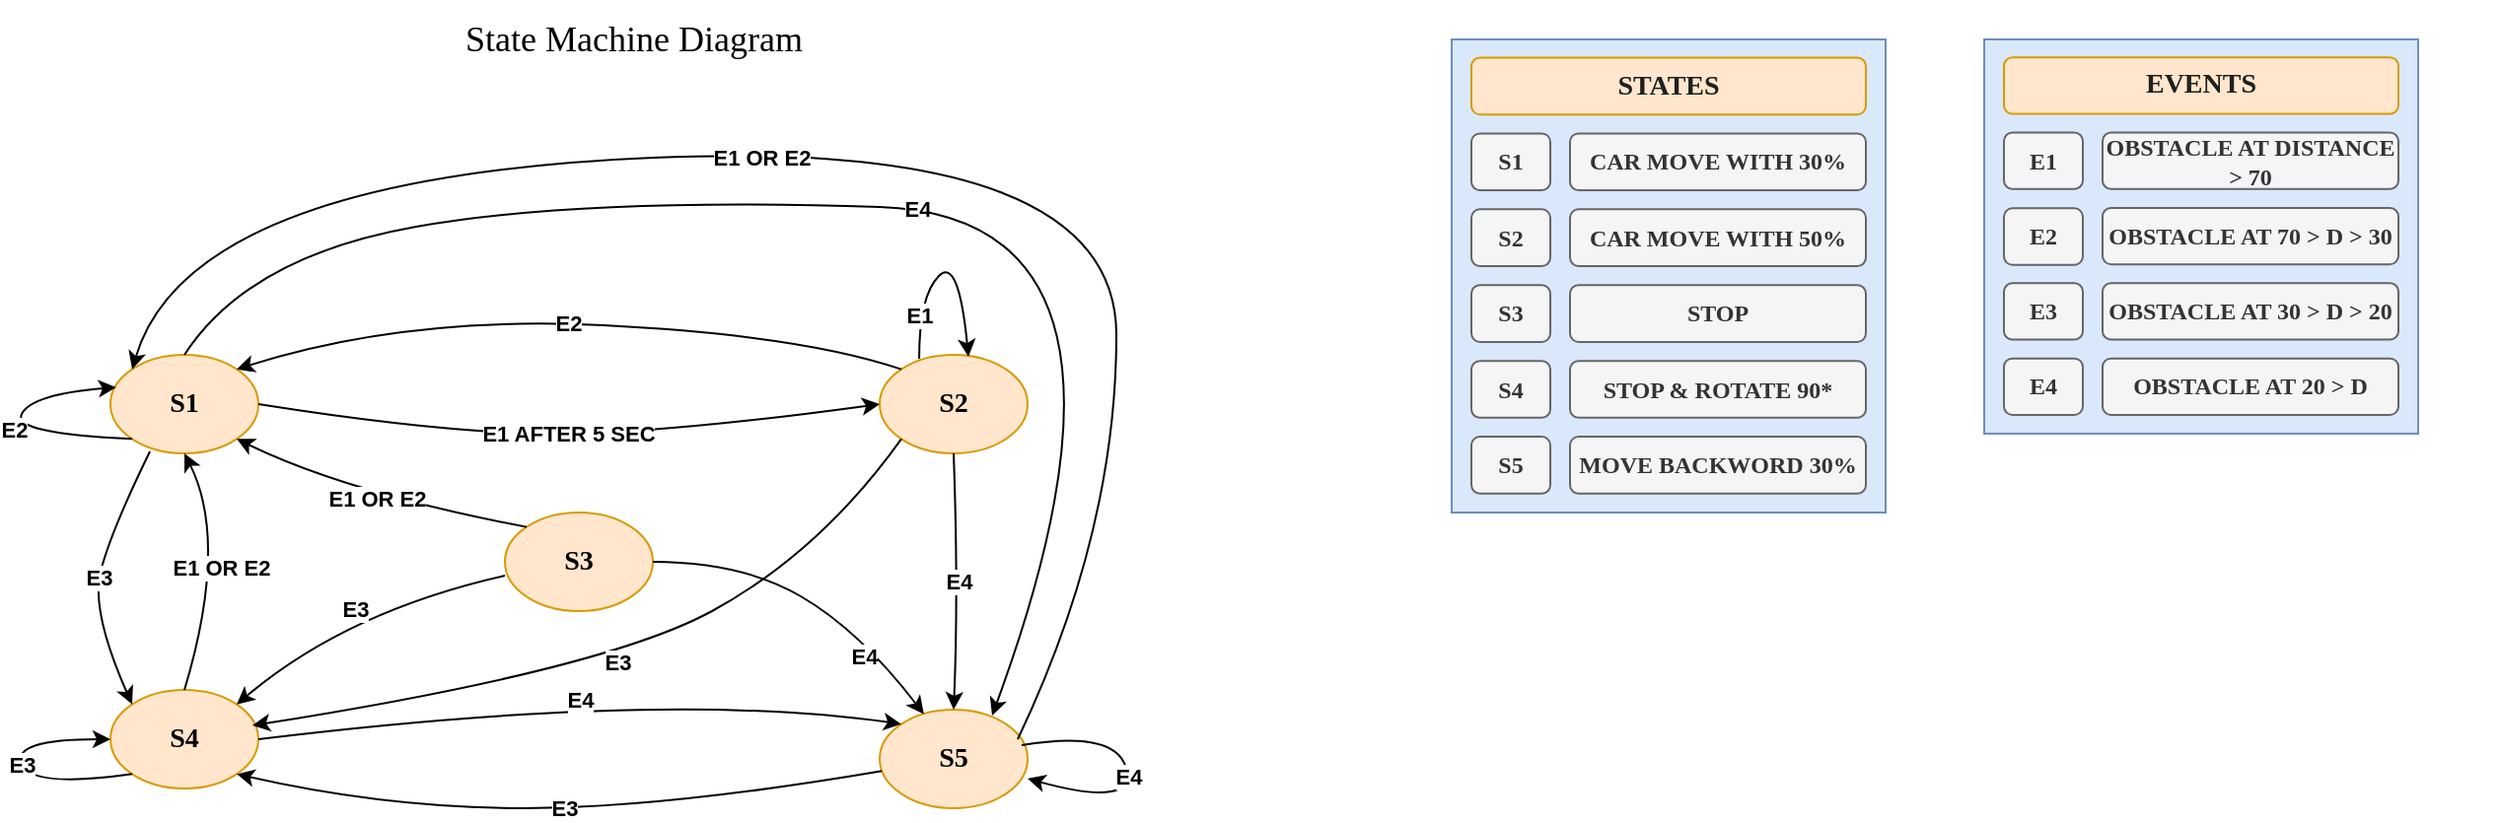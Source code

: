 <mxfile version="21.2.8" type="device">
  <diagram name="Page-1" id="42789a77-a242-8287-6e28-9cd8cfd52e62">
    <mxGraphModel dx="1219" dy="772" grid="1" gridSize="10" guides="1" tooltips="1" connect="1" arrows="1" fold="1" page="1" pageScale="1" pageWidth="1100" pageHeight="850" background="none" math="0" shadow="0">
      <root>
        <mxCell id="0" />
        <mxCell id="1" parent="0" />
        <mxCell id="1ea317790d2ca983-8" value="&lt;font style=&quot;font-size: 14px;&quot; face=&quot;Calibri&quot;&gt;&lt;b&gt;S3&lt;/b&gt;&lt;/font&gt;" style="ellipse;whiteSpace=wrap;html=1;rounded=0;shadow=0;comic=0;labelBackgroundColor=none;strokeWidth=1;fontFamily=Verdana;fontSize=12;align=center;fillColor=#ffe6cc;strokeColor=#d79b00;" parent="1" vertex="1">
          <mxGeometry x="460" y="360" width="75" height="50" as="geometry" />
        </mxCell>
        <mxCell id="SS5bU4MkyFG-sna4vpcN-3" value="&lt;font style=&quot;font-size: 14px;&quot; face=&quot;Calibri&quot;&gt;&lt;b&gt;S1&lt;/b&gt;&lt;/font&gt;" style="ellipse;whiteSpace=wrap;html=1;rounded=0;shadow=0;comic=0;labelBackgroundColor=none;strokeWidth=1;fontFamily=Verdana;fontSize=12;align=center;fillColor=#ffe6cc;strokeColor=#d79b00;" parent="1" vertex="1">
          <mxGeometry x="260" y="280" width="75" height="50" as="geometry" />
        </mxCell>
        <mxCell id="SS5bU4MkyFG-sna4vpcN-4" value="&lt;font style=&quot;font-size: 14px;&quot; face=&quot;Calibri&quot;&gt;&lt;b&gt;S2&lt;/b&gt;&lt;/font&gt;" style="ellipse;whiteSpace=wrap;html=1;rounded=0;shadow=0;comic=0;labelBackgroundColor=none;strokeWidth=1;fontFamily=Verdana;fontSize=12;align=center;fillColor=#ffe6cc;strokeColor=#d79b00;" parent="1" vertex="1">
          <mxGeometry x="650" y="280" width="75" height="50" as="geometry" />
        </mxCell>
        <mxCell id="SS5bU4MkyFG-sna4vpcN-5" value="&lt;font style=&quot;font-size: 14px;&quot; face=&quot;Calibri&quot;&gt;&lt;b&gt;S4&lt;/b&gt;&lt;/font&gt;" style="ellipse;whiteSpace=wrap;html=1;rounded=0;shadow=0;comic=0;labelBackgroundColor=none;strokeWidth=1;fontFamily=Verdana;fontSize=12;align=center;fillColor=#ffe6cc;strokeColor=#d79b00;" parent="1" vertex="1">
          <mxGeometry x="260" y="450" width="75" height="50" as="geometry" />
        </mxCell>
        <mxCell id="SS5bU4MkyFG-sna4vpcN-6" value="&lt;font style=&quot;font-size: 14px;&quot; face=&quot;Calibri&quot;&gt;&lt;b&gt;S5&lt;/b&gt;&lt;/font&gt;" style="ellipse;whiteSpace=wrap;html=1;rounded=0;shadow=0;comic=0;labelBackgroundColor=none;strokeWidth=1;fontFamily=Verdana;fontSize=12;align=center;fillColor=#ffe6cc;strokeColor=#d79b00;" parent="1" vertex="1">
          <mxGeometry x="650" y="460" width="75" height="50" as="geometry" />
        </mxCell>
        <mxCell id="SS5bU4MkyFG-sna4vpcN-8" value="&lt;span&gt;E1 AFTER 5 SEC&lt;/span&gt;" style="curved=1;endArrow=classic;html=1;rounded=0;exitX=1;exitY=0.5;exitDx=0;exitDy=0;entryX=0;entryY=0.5;entryDx=0;entryDy=0;fontFamily=Helvetica;fontStyle=1" parent="1" source="SS5bU4MkyFG-sna4vpcN-3" target="SS5bU4MkyFG-sna4vpcN-4" edge="1">
          <mxGeometry width="50" height="50" relative="1" as="geometry">
            <mxPoint x="490" y="420" as="sourcePoint" />
            <mxPoint x="540" y="370" as="targetPoint" />
            <Array as="points">
              <mxPoint x="430" y="320" />
              <mxPoint x="540" y="320" />
            </Array>
          </mxGeometry>
        </mxCell>
        <mxCell id="SS5bU4MkyFG-sna4vpcN-9" value="E2" style="curved=1;endArrow=classic;html=1;rounded=0;exitX=0;exitY=0;exitDx=0;exitDy=0;entryX=1;entryY=0;entryDx=0;entryDy=0;fontStyle=1" parent="1" source="SS5bU4MkyFG-sna4vpcN-4" target="SS5bU4MkyFG-sna4vpcN-3" edge="1">
          <mxGeometry width="50" height="50" relative="1" as="geometry">
            <mxPoint x="490" y="420" as="sourcePoint" />
            <mxPoint x="540" y="370" as="targetPoint" />
            <Array as="points">
              <mxPoint x="610" y="270" />
              <mxPoint x="410" y="260" />
            </Array>
          </mxGeometry>
        </mxCell>
        <mxCell id="SS5bU4MkyFG-sna4vpcN-10" value="E2" style="curved=1;endArrow=classic;html=1;rounded=0;exitX=0;exitY=1;exitDx=0;exitDy=0;entryX=0.039;entryY=0.329;entryDx=0;entryDy=0;entryPerimeter=0;fontStyle=1" parent="1" source="SS5bU4MkyFG-sna4vpcN-3" target="SS5bU4MkyFG-sna4vpcN-3" edge="1">
          <mxGeometry width="50" height="50" relative="1" as="geometry">
            <mxPoint x="200" y="260" as="sourcePoint" />
            <mxPoint x="250" y="210" as="targetPoint" />
            <Array as="points">
              <mxPoint x="210" y="320" />
              <mxPoint x="220" y="300" />
            </Array>
          </mxGeometry>
        </mxCell>
        <mxCell id="SS5bU4MkyFG-sna4vpcN-11" value="E1 OR E2" style="curved=1;endArrow=classic;html=1;rounded=0;exitX=0.5;exitY=0;exitDx=0;exitDy=0;entryX=0.5;entryY=1;entryDx=0;entryDy=0;fontStyle=1" parent="1" source="SS5bU4MkyFG-sna4vpcN-5" target="SS5bU4MkyFG-sna4vpcN-3" edge="1">
          <mxGeometry width="50" height="50" relative="1" as="geometry">
            <mxPoint x="290" y="425" as="sourcePoint" />
            <mxPoint x="340" y="375" as="targetPoint" />
            <Array as="points">
              <mxPoint x="320" y="375" />
            </Array>
          </mxGeometry>
        </mxCell>
        <mxCell id="SS5bU4MkyFG-sna4vpcN-12" value="E3" style="curved=1;endArrow=classic;html=1;rounded=0;exitX=0.267;exitY=0.98;exitDx=0;exitDy=0;exitPerimeter=0;entryX=0;entryY=0;entryDx=0;entryDy=0;fontStyle=1" parent="1" source="SS5bU4MkyFG-sna4vpcN-3" target="SS5bU4MkyFG-sna4vpcN-5" edge="1">
          <mxGeometry width="50" height="50" relative="1" as="geometry">
            <mxPoint x="130" y="430" as="sourcePoint" />
            <mxPoint x="180" y="380" as="targetPoint" />
            <Array as="points">
              <mxPoint x="260" y="370" />
              <mxPoint x="250" y="410" />
            </Array>
          </mxGeometry>
        </mxCell>
        <mxCell id="SS5bU4MkyFG-sna4vpcN-13" value="E3" style="curved=1;endArrow=classic;html=1;rounded=0;entryX=0;entryY=0.5;entryDx=0;entryDy=0;exitX=0;exitY=1;exitDx=0;exitDy=0;fontStyle=1" parent="1" source="SS5bU4MkyFG-sna4vpcN-5" target="SS5bU4MkyFG-sna4vpcN-5" edge="1">
          <mxGeometry width="50" height="50" relative="1" as="geometry">
            <mxPoint x="170" y="530" as="sourcePoint" />
            <mxPoint x="220" y="480" as="targetPoint" />
            <Array as="points">
              <mxPoint x="220" y="500" />
              <mxPoint x="210" y="475" />
            </Array>
          </mxGeometry>
        </mxCell>
        <mxCell id="SS5bU4MkyFG-sna4vpcN-14" value="E1 OR E2" style="curved=1;endArrow=classic;html=1;rounded=0;exitX=0;exitY=0;exitDx=0;exitDy=0;entryX=1;entryY=1;entryDx=0;entryDy=0;fontStyle=1" parent="1" source="1ea317790d2ca983-8" target="SS5bU4MkyFG-sna4vpcN-3" edge="1">
          <mxGeometry width="50" height="50" relative="1" as="geometry">
            <mxPoint x="380" y="360" as="sourcePoint" />
            <mxPoint x="430" y="310" as="targetPoint" />
            <Array as="points">
              <mxPoint x="380" y="350" />
            </Array>
          </mxGeometry>
        </mxCell>
        <mxCell id="SS5bU4MkyFG-sna4vpcN-15" value="E3" style="curved=1;endArrow=classic;html=1;rounded=0;exitX=0;exitY=0.64;exitDx=0;exitDy=0;exitPerimeter=0;entryX=1;entryY=0;entryDx=0;entryDy=0;fontStyle=1" parent="1" source="1ea317790d2ca983-8" target="SS5bU4MkyFG-sna4vpcN-5" edge="1">
          <mxGeometry width="50" height="50" relative="1" as="geometry">
            <mxPoint x="360" y="500" as="sourcePoint" />
            <mxPoint x="410" y="450" as="targetPoint" />
            <Array as="points">
              <mxPoint x="380" y="410" />
            </Array>
          </mxGeometry>
        </mxCell>
        <mxCell id="SS5bU4MkyFG-sna4vpcN-16" value="E4" style="curved=1;endArrow=classic;html=1;rounded=0;exitX=1;exitY=0.5;exitDx=0;exitDy=0;entryX=0.299;entryY=0.046;entryDx=0;entryDy=0;entryPerimeter=0;fontStyle=1" parent="1" source="1ea317790d2ca983-8" target="SS5bU4MkyFG-sna4vpcN-6" edge="1">
          <mxGeometry x="0.501" y="-6" width="50" height="50" relative="1" as="geometry">
            <mxPoint x="590" y="390" as="sourcePoint" />
            <mxPoint x="640" y="340" as="targetPoint" />
            <Array as="points">
              <mxPoint x="580" y="385" />
              <mxPoint x="640" y="420" />
            </Array>
            <mxPoint as="offset" />
          </mxGeometry>
        </mxCell>
        <mxCell id="SS5bU4MkyFG-sna4vpcN-17" value="E4" style="curved=1;endArrow=classic;html=1;rounded=0;exitX=0.96;exitY=0.36;exitDx=0;exitDy=0;exitPerimeter=0;entryX=1;entryY=0.7;entryDx=0;entryDy=0;entryPerimeter=0;fontStyle=1" parent="1" source="SS5bU4MkyFG-sna4vpcN-6" target="SS5bU4MkyFG-sna4vpcN-6" edge="1">
          <mxGeometry width="50" height="50" relative="1" as="geometry">
            <mxPoint x="750" y="450" as="sourcePoint" />
            <mxPoint x="800" y="400" as="targetPoint" />
            <Array as="points">
              <mxPoint x="770" y="470" />
              <mxPoint x="780" y="510" />
            </Array>
          </mxGeometry>
        </mxCell>
        <mxCell id="SS5bU4MkyFG-sna4vpcN-18" value="E4" style="curved=1;endArrow=classic;html=1;rounded=0;exitX=0.5;exitY=1;exitDx=0;exitDy=0;entryX=0.5;entryY=0;entryDx=0;entryDy=0;fontStyle=1" parent="1" source="SS5bU4MkyFG-sna4vpcN-4" target="SS5bU4MkyFG-sna4vpcN-6" edge="1">
          <mxGeometry width="50" height="50" relative="1" as="geometry">
            <mxPoint x="750" y="340" as="sourcePoint" />
            <mxPoint x="800" y="290" as="targetPoint" />
            <Array as="points">
              <mxPoint x="690" y="400" />
            </Array>
          </mxGeometry>
        </mxCell>
        <mxCell id="SS5bU4MkyFG-sna4vpcN-19" value="E4" style="curved=1;endArrow=classic;html=1;rounded=0;exitX=0.5;exitY=0;exitDx=0;exitDy=0;entryX=0.76;entryY=0.06;entryDx=0;entryDy=0;entryPerimeter=0;fontStyle=1" parent="1" source="SS5bU4MkyFG-sna4vpcN-3" target="SS5bU4MkyFG-sna4vpcN-6" edge="1">
          <mxGeometry width="50" height="50" relative="1" as="geometry">
            <mxPoint x="320" y="230" as="sourcePoint" />
            <mxPoint x="370" y="180" as="targetPoint" />
            <Array as="points">
              <mxPoint x="330" y="230" />
              <mxPoint x="500" y="200" />
              <mxPoint x="800" y="210" />
            </Array>
          </mxGeometry>
        </mxCell>
        <mxCell id="SS5bU4MkyFG-sna4vpcN-20" value="&lt;span&gt;E1 OR E2&lt;/span&gt;" style="curved=1;endArrow=classic;html=1;rounded=0;exitX=0.933;exitY=0.3;exitDx=0;exitDy=0;exitPerimeter=0;entryX=0;entryY=0;entryDx=0;entryDy=0;fontStyle=1" parent="1" source="SS5bU4MkyFG-sna4vpcN-6" target="SS5bU4MkyFG-sna4vpcN-3" edge="1">
          <mxGeometry x="0.118" y="2" width="50" height="50" relative="1" as="geometry">
            <mxPoint x="750" y="450" as="sourcePoint" />
            <mxPoint x="800" y="400" as="targetPoint" />
            <Array as="points">
              <mxPoint x="770" y="370" />
              <mxPoint x="770" y="170" />
              <mxPoint x="300" y="190" />
            </Array>
            <mxPoint as="offset" />
          </mxGeometry>
        </mxCell>
        <mxCell id="SS5bU4MkyFG-sna4vpcN-21" value="E4" style="curved=1;endArrow=classic;html=1;rounded=0;exitX=1;exitY=0.5;exitDx=0;exitDy=0;entryX=0;entryY=0;entryDx=0;entryDy=0;fontStyle=1" parent="1" source="SS5bU4MkyFG-sna4vpcN-5" target="SS5bU4MkyFG-sna4vpcN-6" edge="1">
          <mxGeometry width="50" height="50" relative="1" as="geometry">
            <mxPoint x="490" y="460" as="sourcePoint" />
            <mxPoint x="540" y="410" as="targetPoint" />
            <Array as="points">
              <mxPoint x="540" y="450" />
            </Array>
          </mxGeometry>
        </mxCell>
        <mxCell id="SS5bU4MkyFG-sna4vpcN-22" value="E3" style="curved=1;endArrow=classic;html=1;rounded=0;entryX=1;entryY=1;entryDx=0;entryDy=0;fontStyle=1" parent="1" source="SS5bU4MkyFG-sna4vpcN-6" target="SS5bU4MkyFG-sna4vpcN-5" edge="1">
          <mxGeometry x="-0.015" width="50" height="50" relative="1" as="geometry">
            <mxPoint x="380" y="540" as="sourcePoint" />
            <mxPoint x="430" y="490" as="targetPoint" />
            <Array as="points">
              <mxPoint x="540" y="510" />
              <mxPoint x="400" y="510" />
            </Array>
            <mxPoint as="offset" />
          </mxGeometry>
        </mxCell>
        <mxCell id="SS5bU4MkyFG-sna4vpcN-23" value="E3" style="curved=1;endArrow=classic;html=1;rounded=0;exitX=0;exitY=1;exitDx=0;exitDy=0;entryX=0.96;entryY=0.36;entryDx=0;entryDy=0;entryPerimeter=0;fontStyle=1" parent="1" source="SS5bU4MkyFG-sna4vpcN-4" target="SS5bU4MkyFG-sna4vpcN-5" edge="1">
          <mxGeometry width="50" height="50" relative="1" as="geometry">
            <mxPoint x="550" y="370" as="sourcePoint" />
            <mxPoint x="600" y="320" as="targetPoint" />
            <Array as="points">
              <mxPoint x="620" y="380" />
              <mxPoint x="510" y="440" />
            </Array>
          </mxGeometry>
        </mxCell>
        <mxCell id="SS5bU4MkyFG-sna4vpcN-24" value="E1" style="curved=1;endArrow=classic;html=1;rounded=0;exitX=0.267;exitY=0.04;exitDx=0;exitDy=0;exitPerimeter=0;entryX=0.6;entryY=0.02;entryDx=0;entryDy=0;entryPerimeter=0;fontStyle=1" parent="1" source="SS5bU4MkyFG-sna4vpcN-4" target="SS5bU4MkyFG-sna4vpcN-4" edge="1">
          <mxGeometry x="-0.606" width="50" height="50" relative="1" as="geometry">
            <mxPoint x="630" y="260" as="sourcePoint" />
            <mxPoint x="680" y="210" as="targetPoint" />
            <Array as="points">
              <mxPoint x="670" y="250" />
              <mxPoint x="690" y="230" />
            </Array>
            <mxPoint as="offset" />
          </mxGeometry>
        </mxCell>
        <mxCell id="SS5bU4MkyFG-sna4vpcN-52" value="" style="group" parent="1" vertex="1" connectable="0">
          <mxGeometry x="920" y="110" width="250" height="250" as="geometry" />
        </mxCell>
        <mxCell id="SS5bU4MkyFG-sna4vpcN-51" value="" style="rounded=0;whiteSpace=wrap;html=1;fillColor=#dae8fc;strokeColor=#6c8ebf;" parent="SS5bU4MkyFG-sna4vpcN-52" vertex="1">
          <mxGeometry x="20" y="10" width="220" height="240" as="geometry" />
        </mxCell>
        <mxCell id="SS5bU4MkyFG-sna4vpcN-39" value="&lt;font style=&quot;font-size: 14px;&quot; color=&quot;#1f1f1f&quot; face=&quot;Calibri&quot;&gt;&lt;b&gt;STATES&lt;/b&gt;&lt;/font&gt;" style="rounded=1;whiteSpace=wrap;html=1;fillColor=#ffe6cc;strokeColor=#d79b00;" parent="SS5bU4MkyFG-sna4vpcN-52" vertex="1">
          <mxGeometry x="30" y="19.23" width="200" height="28.85" as="geometry" />
        </mxCell>
        <mxCell id="SS5bU4MkyFG-sna4vpcN-40" value="&lt;font face=&quot;Calibri&quot;&gt;&lt;b&gt;S1&lt;/b&gt;&lt;/font&gt;" style="rounded=1;whiteSpace=wrap;html=1;fillColor=#f5f5f5;strokeColor=#666666;fontColor=#333333;" parent="SS5bU4MkyFG-sna4vpcN-52" vertex="1">
          <mxGeometry x="30" y="57.692" width="40" height="28.846" as="geometry" />
        </mxCell>
        <mxCell id="SS5bU4MkyFG-sna4vpcN-47" value="&lt;font face=&quot;Calibri&quot;&gt;&lt;b&gt;CAR MOVE WITH 50%&lt;/b&gt;&lt;/font&gt;" style="rounded=1;whiteSpace=wrap;html=1;fillColor=#f5f5f5;fontColor=#333333;strokeColor=#666666;" parent="SS5bU4MkyFG-sna4vpcN-52" vertex="1">
          <mxGeometry x="80" y="96.154" width="150" height="28.846" as="geometry" />
        </mxCell>
        <mxCell id="SS5bU4MkyFG-sna4vpcN-48" value="&lt;font face=&quot;Calibri&quot;&gt;&lt;b&gt;STOP&lt;/b&gt;&lt;/font&gt;" style="rounded=1;whiteSpace=wrap;html=1;fillColor=#f5f5f5;fontColor=#333333;strokeColor=#666666;" parent="SS5bU4MkyFG-sna4vpcN-52" vertex="1">
          <mxGeometry x="80" y="134.615" width="150" height="28.846" as="geometry" />
        </mxCell>
        <mxCell id="SS5bU4MkyFG-sna4vpcN-49" value="&lt;font face=&quot;Calibri&quot;&gt;&lt;b&gt;STOP &amp;amp; ROTATE 90*&lt;/b&gt;&lt;/font&gt;" style="rounded=1;whiteSpace=wrap;html=1;fillColor=#f5f5f5;fontColor=#333333;strokeColor=#666666;" parent="SS5bU4MkyFG-sna4vpcN-52" vertex="1">
          <mxGeometry x="80" y="173.077" width="150" height="28.846" as="geometry" />
        </mxCell>
        <mxCell id="SS5bU4MkyFG-sna4vpcN-50" value="&lt;font face=&quot;Calibri&quot;&gt;&lt;b&gt;MOVE BACKWORD 30%&lt;/b&gt;&lt;/font&gt;" style="rounded=1;whiteSpace=wrap;html=1;fillColor=#f5f5f5;fontColor=#333333;strokeColor=#666666;" parent="SS5bU4MkyFG-sna4vpcN-52" vertex="1">
          <mxGeometry x="80" y="211.538" width="150" height="28.846" as="geometry" />
        </mxCell>
        <mxCell id="SS5bU4MkyFG-sna4vpcN-45" value="&lt;font face=&quot;Calibri&quot;&gt;&lt;b&gt;CAR MOVE WITH 30%&lt;/b&gt;&lt;/font&gt;" style="rounded=1;whiteSpace=wrap;html=1;fillColor=#f5f5f5;fontColor=#333333;strokeColor=#666666;" parent="SS5bU4MkyFG-sna4vpcN-52" vertex="1">
          <mxGeometry x="80" y="57.692" width="150" height="28.846" as="geometry" />
        </mxCell>
        <mxCell id="iEmgJKEY9KBnieTD2avm-30" value="&lt;font face=&quot;Calibri&quot;&gt;&lt;b&gt;S2&lt;/b&gt;&lt;/font&gt;" style="rounded=1;whiteSpace=wrap;html=1;fillColor=#f5f5f5;fontColor=#333333;strokeColor=#666666;" vertex="1" parent="SS5bU4MkyFG-sna4vpcN-52">
          <mxGeometry x="30" y="96.154" width="40" height="28.846" as="geometry" />
        </mxCell>
        <mxCell id="iEmgJKEY9KBnieTD2avm-33" value="&lt;font face=&quot;Calibri&quot;&gt;&lt;b&gt;S5&lt;/b&gt;&lt;/font&gt;" style="rounded=1;whiteSpace=wrap;html=1;fillColor=#f5f5f5;fontColor=#333333;strokeColor=#666666;" vertex="1" parent="SS5bU4MkyFG-sna4vpcN-52">
          <mxGeometry x="30" y="211.538" width="40" height="28.846" as="geometry" />
        </mxCell>
        <mxCell id="iEmgJKEY9KBnieTD2avm-32" value="&lt;font face=&quot;Calibri&quot;&gt;&lt;b&gt;S4&lt;/b&gt;&lt;/font&gt;" style="rounded=1;whiteSpace=wrap;html=1;fillColor=#f5f5f5;fontColor=#333333;strokeColor=#666666;" vertex="1" parent="SS5bU4MkyFG-sna4vpcN-52">
          <mxGeometry x="30" y="173.077" width="40" height="28.846" as="geometry" />
        </mxCell>
        <mxCell id="iEmgJKEY9KBnieTD2avm-31" value="&lt;font face=&quot;Calibri&quot;&gt;&lt;b&gt;S3&lt;/b&gt;&lt;/font&gt;" style="rounded=1;whiteSpace=wrap;html=1;fillColor=#f5f5f5;fontColor=#333333;strokeColor=#666666;" vertex="1" parent="SS5bU4MkyFG-sna4vpcN-52">
          <mxGeometry x="30" y="134.615" width="40" height="28.846" as="geometry" />
        </mxCell>
        <mxCell id="SS5bU4MkyFG-sna4vpcN-71" value="" style="group" parent="1" vertex="1" connectable="0">
          <mxGeometry x="1190" y="110" width="280" height="210" as="geometry" />
        </mxCell>
        <mxCell id="SS5bU4MkyFG-sna4vpcN-54" value="" style="rounded=0;whiteSpace=wrap;html=1;fillColor=#dae8fc;strokeColor=#6c8ebf;container=0;" parent="SS5bU4MkyFG-sna4vpcN-71" vertex="1">
          <mxGeometry x="20" y="10" width="220" height="200" as="geometry" />
        </mxCell>
        <mxCell id="SS5bU4MkyFG-sna4vpcN-56" value="&lt;font face=&quot;Calibri&quot;&gt;&lt;b&gt;E1&lt;/b&gt;&lt;/font&gt;" style="rounded=1;whiteSpace=wrap;html=1;container=0;fillColor=#f5f5f5;fontColor=#333333;strokeColor=#666666;" parent="SS5bU4MkyFG-sna4vpcN-71" vertex="1">
          <mxGeometry x="30" y="57.273" width="40" height="28.636" as="geometry" />
        </mxCell>
        <mxCell id="SS5bU4MkyFG-sna4vpcN-61" value="&lt;font face=&quot;Calibri&quot;&gt;&lt;b&gt;OBSTACLE AT DISTANCE &amp;gt; 70&lt;/b&gt;&lt;/font&gt;" style="rounded=1;whiteSpace=wrap;html=1;container=0;fillColor=#f5f5f5;fontColor=#333333;strokeColor=#666666;" parent="SS5bU4MkyFG-sna4vpcN-71" vertex="1">
          <mxGeometry x="80" y="57.273" width="150" height="28.636" as="geometry" />
        </mxCell>
        <mxCell id="SS5bU4MkyFG-sna4vpcN-67" value="&lt;font face=&quot;Calibri&quot;&gt;&lt;b&gt;OBSTACLE AT 70 &amp;gt; D &amp;gt; 30&lt;/b&gt;&lt;/font&gt;" style="rounded=1;whiteSpace=wrap;html=1;container=0;fillColor=#f5f5f5;fontColor=#333333;strokeColor=#666666;" parent="SS5bU4MkyFG-sna4vpcN-71" vertex="1">
          <mxGeometry x="80" y="95.455" width="150" height="28.636" as="geometry" />
        </mxCell>
        <mxCell id="SS5bU4MkyFG-sna4vpcN-69" value="&lt;font face=&quot;Calibri&quot;&gt;&lt;b&gt;OBSTACLE AT 30 &amp;gt; D &amp;gt; 20&lt;/b&gt;&lt;/font&gt;" style="rounded=1;whiteSpace=wrap;html=1;container=0;fillColor=#f5f5f5;fontColor=#333333;strokeColor=#666666;" parent="SS5bU4MkyFG-sna4vpcN-71" vertex="1">
          <mxGeometry x="80" y="133.636" width="150" height="28.636" as="geometry" />
        </mxCell>
        <mxCell id="SS5bU4MkyFG-sna4vpcN-70" value="&lt;font face=&quot;Calibri&quot;&gt;&lt;b&gt;OBSTACLE AT 20 &amp;gt; D&lt;/b&gt;&lt;/font&gt;" style="rounded=1;whiteSpace=wrap;html=1;container=0;fillColor=#f5f5f5;fontColor=#333333;strokeColor=#666666;" parent="SS5bU4MkyFG-sna4vpcN-71" vertex="1">
          <mxGeometry x="80" y="171.818" width="150" height="28.636" as="geometry" />
        </mxCell>
        <mxCell id="iEmgJKEY9KBnieTD2avm-47" value="&lt;font style=&quot;font-size: 14px;&quot; color=&quot;#1f1f1f&quot; face=&quot;Calibri&quot;&gt;&lt;b&gt;EVENTS&lt;/b&gt;&lt;/font&gt;" style="rounded=1;whiteSpace=wrap;html=1;fillColor=#ffe6cc;strokeColor=#d79b00;" vertex="1" parent="SS5bU4MkyFG-sna4vpcN-71">
          <mxGeometry x="30" y="19.09" width="200" height="28.64" as="geometry" />
        </mxCell>
        <mxCell id="iEmgJKEY9KBnieTD2avm-50" value="&lt;font face=&quot;Calibri&quot;&gt;&lt;b&gt;E4&lt;/b&gt;&lt;/font&gt;" style="rounded=1;whiteSpace=wrap;html=1;container=0;fillColor=#f5f5f5;fontColor=#333333;strokeColor=#666666;" vertex="1" parent="SS5bU4MkyFG-sna4vpcN-71">
          <mxGeometry x="30" y="171.818" width="40" height="28.636" as="geometry" />
        </mxCell>
        <mxCell id="iEmgJKEY9KBnieTD2avm-49" value="&lt;font face=&quot;Calibri&quot;&gt;&lt;b&gt;E3&lt;/b&gt;&lt;/font&gt;" style="rounded=1;whiteSpace=wrap;html=1;container=0;fillColor=#f5f5f5;fontColor=#333333;strokeColor=#666666;" vertex="1" parent="SS5bU4MkyFG-sna4vpcN-71">
          <mxGeometry x="30" y="133.636" width="40" height="28.636" as="geometry" />
        </mxCell>
        <mxCell id="iEmgJKEY9KBnieTD2avm-48" value="&lt;font face=&quot;Calibri&quot;&gt;&lt;b&gt;E2&lt;/b&gt;&lt;/font&gt;" style="rounded=1;whiteSpace=wrap;html=1;container=0;fillColor=#f5f5f5;fontColor=#333333;strokeColor=#666666;" vertex="1" parent="SS5bU4MkyFG-sna4vpcN-71">
          <mxGeometry x="30" y="95.685" width="40" height="28.636" as="geometry" />
        </mxCell>
        <mxCell id="iEmgJKEY9KBnieTD2avm-60" value="&lt;font style=&quot;font-size: 18px;&quot; face=&quot;Calibri&quot;&gt;State Machine Diagram&lt;/font&gt;" style="text;html=1;align=center;verticalAlign=middle;resizable=0;points=[];autosize=1;strokeColor=none;fillColor=none;fontSize=16;" vertex="1" parent="1">
          <mxGeometry x="430" y="100" width="190" height="40" as="geometry" />
        </mxCell>
      </root>
    </mxGraphModel>
  </diagram>
</mxfile>
